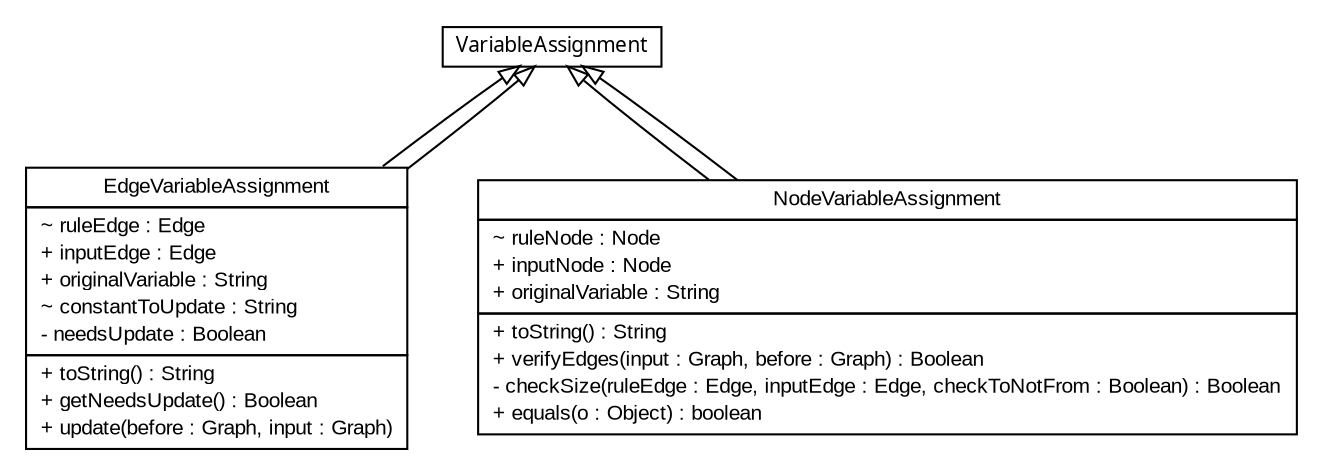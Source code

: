 #!/usr/local/bin/dot
#
# Class diagram 
# Generated by UMLGraph version 5.2 (http://www.umlgraph.org/)
#

digraph G {
	edge [fontname="arial",fontsize=10,labelfontname="arial",labelfontsize=10];
	node [fontname="arial",fontsize=10,shape=plaintext];
	nodesep=0.25;
	ranksep=0.5;
	// model.graphTransformer.EdgeVariableAssignment
	c1293 [label=<<table title="model.graphTransformer.EdgeVariableAssignment" border="0" cellborder="1" cellspacing="0" cellpadding="2" port="p" href="./EdgeVariableAssignment.html">
		<tr><td><table border="0" cellspacing="0" cellpadding="1">
<tr><td align="center" balign="center"> EdgeVariableAssignment </td></tr>
		</table></td></tr>
		<tr><td><table border="0" cellspacing="0" cellpadding="1">
<tr><td align="left" balign="left"> ~ ruleEdge : Edge </td></tr>
<tr><td align="left" balign="left"> + inputEdge : Edge </td></tr>
<tr><td align="left" balign="left"> + originalVariable : String </td></tr>
<tr><td align="left" balign="left"> ~ constantToUpdate : String </td></tr>
<tr><td align="left" balign="left"> - needsUpdate : Boolean </td></tr>
		</table></td></tr>
		<tr><td><table border="0" cellspacing="0" cellpadding="1">
<tr><td align="left" balign="left"> + toString() : String </td></tr>
<tr><td align="left" balign="left"> + getNeedsUpdate() : Boolean </td></tr>
<tr><td align="left" balign="left"> + update(before : Graph, input : Graph) </td></tr>
		</table></td></tr>
		</table>>, fontname="arial", fontcolor="black", fontsize=10.0];
	// model.graphTransformer.NodeVariableAssignment
	c1295 [label=<<table title="model.graphTransformer.NodeVariableAssignment" border="0" cellborder="1" cellspacing="0" cellpadding="2" port="p" href="./NodeVariableAssignment.html">
		<tr><td><table border="0" cellspacing="0" cellpadding="1">
<tr><td align="center" balign="center"> NodeVariableAssignment </td></tr>
		</table></td></tr>
		<tr><td><table border="0" cellspacing="0" cellpadding="1">
<tr><td align="left" balign="left"> ~ ruleNode : Node </td></tr>
<tr><td align="left" balign="left"> + inputNode : Node </td></tr>
<tr><td align="left" balign="left"> + originalVariable : String </td></tr>
		</table></td></tr>
		<tr><td><table border="0" cellspacing="0" cellpadding="1">
<tr><td align="left" balign="left"> + toString() : String </td></tr>
<tr><td align="left" balign="left"> + verifyEdges(input : Graph, before : Graph) : Boolean </td></tr>
<tr><td align="left" balign="left"> - checkSize(ruleEdge : Edge, inputEdge : Edge, checkToNotFrom : Boolean) : Boolean </td></tr>
<tr><td align="left" balign="left"> + equals(o : Object) : boolean </td></tr>
		</table></td></tr>
		</table>>, fontname="arial", fontcolor="black", fontsize=10.0];
	// model.graphTransformer.VariableAssignment
	c1298 [label=<<table title="model.graphTransformer.VariableAssignment" border="0" cellborder="1" cellspacing="0" cellpadding="2" port="p" href="./VariableAssignment.html">
		<tr><td><table border="0" cellspacing="0" cellpadding="1">
<tr><td align="center" balign="center"><font face="ariali"> VariableAssignment </font></td></tr>
		</table></td></tr>
		</table>>, fontname="arial", fontcolor="black", fontsize=10.0];
	//model.graphTransformer.EdgeVariableAssignment extends model.graphTransformer.VariableAssignment
	c1298:p -> c1293:p [dir=back,arrowtail=empty];
	//model.graphTransformer.NodeVariableAssignment extends model.graphTransformer.VariableAssignment
	c1298:p -> c1295:p [dir=back,arrowtail=empty];
	//model.graphTransformer.NodeVariableAssignment extends model.graphTransformer.VariableAssignment
	c1298:p -> c1295:p [dir=back,arrowtail=empty];
	//model.graphTransformer.EdgeVariableAssignment extends model.graphTransformer.VariableAssignment
	c1298:p -> c1293:p [dir=back,arrowtail=empty];
}

